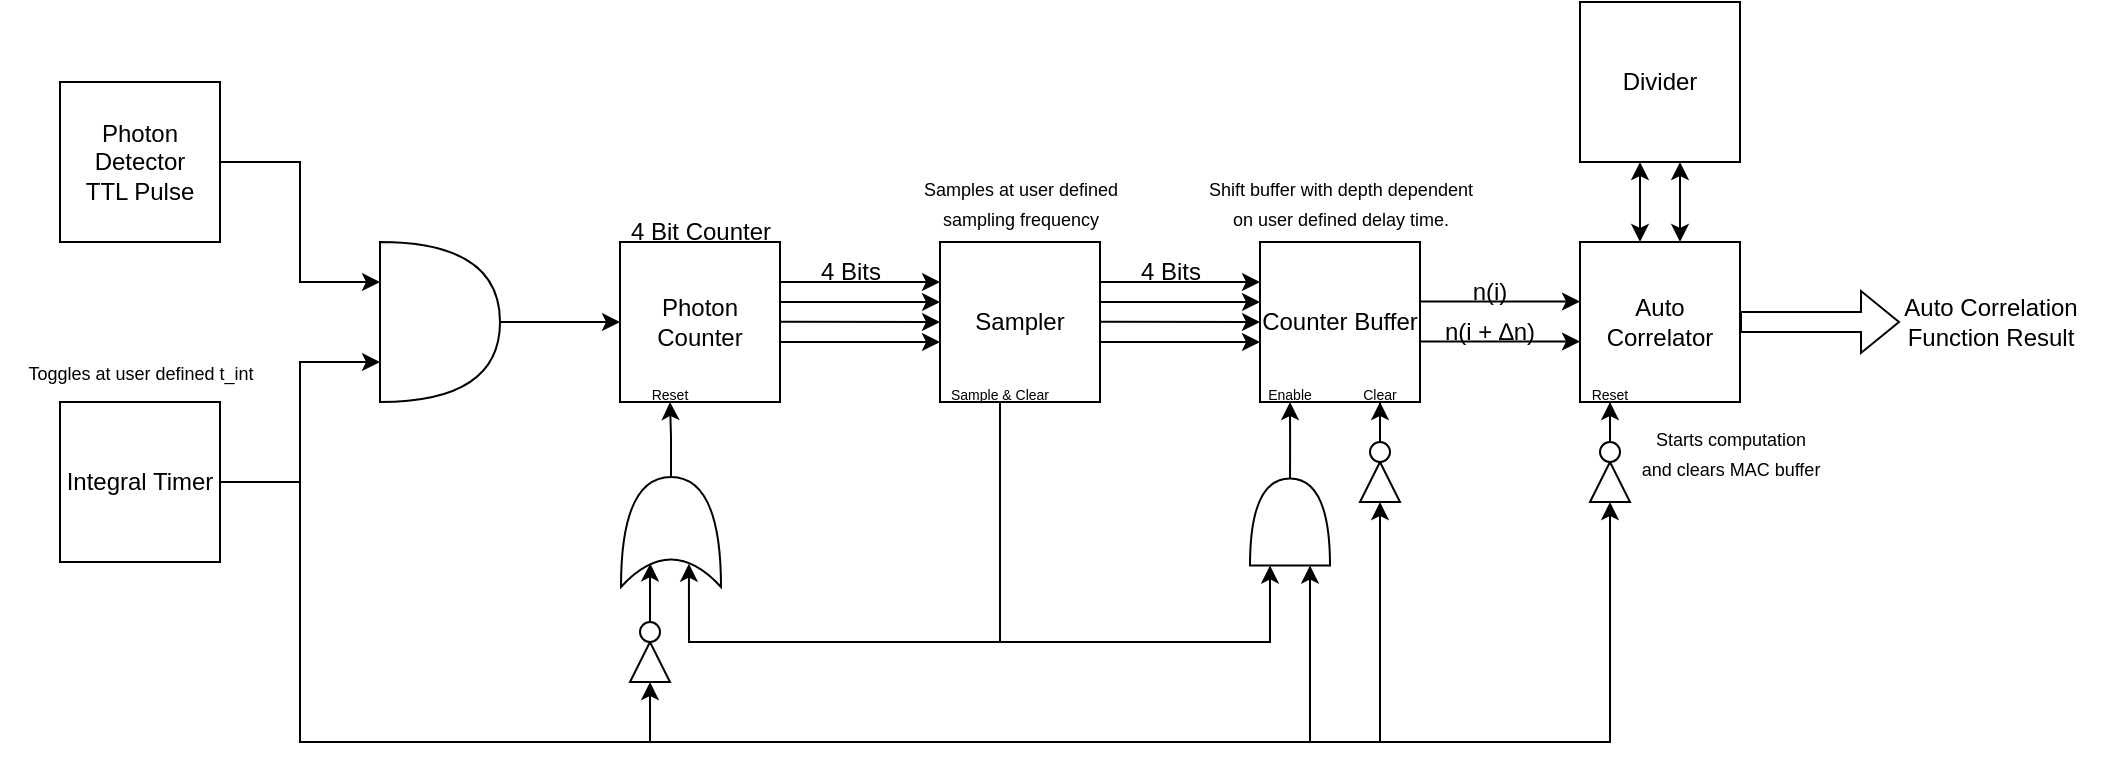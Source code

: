 <mxfile version="22.1.11" type="device">
  <diagram name="Page-1" id="xlXsPtHynixQ_r9z1U9C">
    <mxGraphModel dx="2223" dy="1035" grid="1" gridSize="10" guides="1" tooltips="1" connect="1" arrows="1" fold="1" page="1" pageScale="1" pageWidth="850" pageHeight="1100" math="0" shadow="0">
      <root>
        <mxCell id="0" />
        <mxCell id="1" parent="0" />
        <mxCell id="gtplR2eArWxR18rs3_kr-1" value="Auto Correlator" style="whiteSpace=wrap;html=1;aspect=fixed;" vertex="1" parent="1">
          <mxGeometry x="760" y="400" width="80" height="80" as="geometry" />
        </mxCell>
        <mxCell id="gtplR2eArWxR18rs3_kr-3" value="Counter Buffer" style="whiteSpace=wrap;html=1;aspect=fixed;" vertex="1" parent="1">
          <mxGeometry x="600" y="400" width="80" height="80" as="geometry" />
        </mxCell>
        <mxCell id="gtplR2eArWxR18rs3_kr-4" value="Divider" style="whiteSpace=wrap;html=1;aspect=fixed;" vertex="1" parent="1">
          <mxGeometry x="760" y="280" width="80" height="80" as="geometry" />
        </mxCell>
        <mxCell id="gtplR2eArWxR18rs3_kr-28" style="edgeStyle=orthogonalEdgeStyle;rounded=0;orthogonalLoop=1;jettySize=auto;html=1;entryX=0;entryY=0.5;entryDx=0;entryDy=0;" edge="1" parent="1" target="gtplR2eArWxR18rs3_kr-19">
          <mxGeometry relative="1" as="geometry">
            <mxPoint x="90" y="520.0" as="sourcePoint" />
            <Array as="points">
              <mxPoint x="120" y="520" />
              <mxPoint x="120" y="650" />
              <mxPoint x="295" y="650" />
            </Array>
          </mxGeometry>
        </mxCell>
        <mxCell id="gtplR2eArWxR18rs3_kr-56" style="edgeStyle=orthogonalEdgeStyle;rounded=0;orthogonalLoop=1;jettySize=auto;html=1;entryX=0;entryY=0.75;entryDx=0;entryDy=0;entryPerimeter=0;" edge="1" parent="1" source="gtplR2eArWxR18rs3_kr-5" target="gtplR2eArWxR18rs3_kr-48">
          <mxGeometry relative="1" as="geometry">
            <mxPoint x="460" y="680" as="targetPoint" />
            <Array as="points">
              <mxPoint x="120" y="520" />
              <mxPoint x="120" y="650" />
              <mxPoint x="625" y="650" />
            </Array>
          </mxGeometry>
        </mxCell>
        <mxCell id="gtplR2eArWxR18rs3_kr-5" value="Integral Timer" style="whiteSpace=wrap;html=1;aspect=fixed;" vertex="1" parent="1">
          <mxGeometry y="480" width="80" height="80" as="geometry" />
        </mxCell>
        <mxCell id="gtplR2eArWxR18rs3_kr-7" value="Photon Counter" style="whiteSpace=wrap;html=1;aspect=fixed;" vertex="1" parent="1">
          <mxGeometry x="280" y="400" width="80" height="80" as="geometry" />
        </mxCell>
        <mxCell id="gtplR2eArWxR18rs3_kr-8" value="Sampler" style="whiteSpace=wrap;html=1;aspect=fixed;" vertex="1" parent="1">
          <mxGeometry x="440" y="400" width="80" height="80" as="geometry" />
        </mxCell>
        <mxCell id="gtplR2eArWxR18rs3_kr-13" style="edgeStyle=orthogonalEdgeStyle;rounded=0;orthogonalLoop=1;jettySize=auto;html=1;" edge="1" parent="1" source="gtplR2eArWxR18rs3_kr-9" target="gtplR2eArWxR18rs3_kr-7">
          <mxGeometry relative="1" as="geometry" />
        </mxCell>
        <mxCell id="gtplR2eArWxR18rs3_kr-9" value="" style="shape=or;whiteSpace=wrap;html=1;" vertex="1" parent="1">
          <mxGeometry x="160" y="400" width="60" height="80" as="geometry" />
        </mxCell>
        <mxCell id="gtplR2eArWxR18rs3_kr-10" value="Photon Detector&lt;br&gt;TTL Pulse" style="whiteSpace=wrap;html=1;" vertex="1" parent="1">
          <mxGeometry y="320" width="80" height="80" as="geometry" />
        </mxCell>
        <mxCell id="gtplR2eArWxR18rs3_kr-11" style="edgeStyle=orthogonalEdgeStyle;rounded=0;orthogonalLoop=1;jettySize=auto;html=1;entryX=0;entryY=0.25;entryDx=0;entryDy=0;entryPerimeter=0;" edge="1" parent="1" source="gtplR2eArWxR18rs3_kr-10" target="gtplR2eArWxR18rs3_kr-9">
          <mxGeometry relative="1" as="geometry" />
        </mxCell>
        <mxCell id="gtplR2eArWxR18rs3_kr-12" style="edgeStyle=orthogonalEdgeStyle;rounded=0;orthogonalLoop=1;jettySize=auto;html=1;entryX=0;entryY=0.75;entryDx=0;entryDy=0;entryPerimeter=0;" edge="1" parent="1" source="gtplR2eArWxR18rs3_kr-5" target="gtplR2eArWxR18rs3_kr-9">
          <mxGeometry relative="1" as="geometry" />
        </mxCell>
        <mxCell id="gtplR2eArWxR18rs3_kr-17" style="edgeStyle=orthogonalEdgeStyle;rounded=0;orthogonalLoop=1;jettySize=auto;html=1;entryX=0.5;entryY=1;entryDx=0;entryDy=0;" edge="1" parent="1" source="gtplR2eArWxR18rs3_kr-15" target="gtplR2eArWxR18rs3_kr-16">
          <mxGeometry relative="1" as="geometry" />
        </mxCell>
        <mxCell id="gtplR2eArWxR18rs3_kr-15" value="" style="shape=xor;whiteSpace=wrap;html=1;rotation=-90;" vertex="1" parent="1">
          <mxGeometry x="278" y="520" width="55" height="50" as="geometry" />
        </mxCell>
        <mxCell id="gtplR2eArWxR18rs3_kr-16" value="&lt;font style=&quot;font-size: 7px;&quot;&gt;Reset&lt;/font&gt;" style="text;html=1;strokeColor=none;fillColor=none;align=center;verticalAlign=middle;whiteSpace=wrap;rounded=0;" vertex="1" parent="1">
          <mxGeometry x="295" y="470" width="20" height="10" as="geometry" />
        </mxCell>
        <mxCell id="gtplR2eArWxR18rs3_kr-19" value="" style="triangle;whiteSpace=wrap;html=1;rotation=-90;" vertex="1" parent="1">
          <mxGeometry x="285" y="600" width="20" height="20" as="geometry" />
        </mxCell>
        <mxCell id="gtplR2eArWxR18rs3_kr-22" value="" style="ellipse;whiteSpace=wrap;html=1;aspect=fixed;" vertex="1" parent="1">
          <mxGeometry x="290" y="590" width="10" height="10" as="geometry" />
        </mxCell>
        <mxCell id="gtplR2eArWxR18rs3_kr-29" style="edgeStyle=orthogonalEdgeStyle;rounded=0;orthogonalLoop=1;jettySize=auto;html=1;entryX=0.214;entryY=0.293;entryDx=0;entryDy=0;entryPerimeter=0;" edge="1" parent="1" source="gtplR2eArWxR18rs3_kr-22" target="gtplR2eArWxR18rs3_kr-15">
          <mxGeometry relative="1" as="geometry" />
        </mxCell>
        <mxCell id="gtplR2eArWxR18rs3_kr-32" value="" style="endArrow=classic;html=1;rounded=0;" edge="1" parent="1">
          <mxGeometry width="50" height="50" relative="1" as="geometry">
            <mxPoint x="360" y="420" as="sourcePoint" />
            <mxPoint x="440" y="420" as="targetPoint" />
          </mxGeometry>
        </mxCell>
        <mxCell id="gtplR2eArWxR18rs3_kr-33" value="" style="endArrow=classic;html=1;rounded=0;" edge="1" parent="1">
          <mxGeometry width="50" height="50" relative="1" as="geometry">
            <mxPoint x="360" y="430" as="sourcePoint" />
            <mxPoint x="440" y="430" as="targetPoint" />
          </mxGeometry>
        </mxCell>
        <mxCell id="gtplR2eArWxR18rs3_kr-34" value="" style="endArrow=classic;html=1;rounded=0;" edge="1" parent="1">
          <mxGeometry width="50" height="50" relative="1" as="geometry">
            <mxPoint x="360" y="439.87" as="sourcePoint" />
            <mxPoint x="440" y="440" as="targetPoint" />
          </mxGeometry>
        </mxCell>
        <mxCell id="gtplR2eArWxR18rs3_kr-35" value="" style="endArrow=classic;html=1;rounded=0;" edge="1" parent="1">
          <mxGeometry width="50" height="50" relative="1" as="geometry">
            <mxPoint x="360" y="450" as="sourcePoint" />
            <mxPoint x="440" y="450" as="targetPoint" />
          </mxGeometry>
        </mxCell>
        <mxCell id="gtplR2eArWxR18rs3_kr-36" value="4 Bits" style="text;html=1;align=center;verticalAlign=middle;resizable=0;points=[];autosize=1;strokeColor=none;fillColor=none;" vertex="1" parent="1">
          <mxGeometry x="370" y="400" width="50" height="30" as="geometry" />
        </mxCell>
        <mxCell id="gtplR2eArWxR18rs3_kr-37" value="4 Bit Counter" style="text;html=1;align=center;verticalAlign=middle;resizable=0;points=[];autosize=1;strokeColor=none;fillColor=none;" vertex="1" parent="1">
          <mxGeometry x="275" y="380" width="90" height="30" as="geometry" />
        </mxCell>
        <mxCell id="gtplR2eArWxR18rs3_kr-39" style="edgeStyle=orthogonalEdgeStyle;rounded=0;orthogonalLoop=1;jettySize=auto;html=1;entryX=0.212;entryY=0.679;entryDx=0;entryDy=0;entryPerimeter=0;" edge="1" parent="1" source="gtplR2eArWxR18rs3_kr-38" target="gtplR2eArWxR18rs3_kr-15">
          <mxGeometry relative="1" as="geometry">
            <mxPoint x="470" y="600" as="targetPoint" />
            <Array as="points">
              <mxPoint x="470" y="600" />
              <mxPoint x="315" y="600" />
            </Array>
          </mxGeometry>
        </mxCell>
        <mxCell id="gtplR2eArWxR18rs3_kr-52" style="edgeStyle=orthogonalEdgeStyle;rounded=0;orthogonalLoop=1;jettySize=auto;html=1;entryX=0;entryY=0.25;entryDx=0;entryDy=0;entryPerimeter=0;" edge="1" parent="1" source="gtplR2eArWxR18rs3_kr-38" target="gtplR2eArWxR18rs3_kr-48">
          <mxGeometry relative="1" as="geometry">
            <mxPoint x="550" y="620" as="targetPoint" />
            <Array as="points">
              <mxPoint x="470" y="600" />
              <mxPoint x="605" y="600" />
            </Array>
          </mxGeometry>
        </mxCell>
        <mxCell id="gtplR2eArWxR18rs3_kr-38" value="&lt;font style=&quot;font-size: 7px;&quot;&gt;Sample &amp;amp; Clear&lt;/font&gt;" style="text;html=1;strokeColor=none;fillColor=none;align=center;verticalAlign=middle;whiteSpace=wrap;rounded=0;" vertex="1" parent="1">
          <mxGeometry x="440" y="470" width="60" height="10" as="geometry" />
        </mxCell>
        <mxCell id="gtplR2eArWxR18rs3_kr-42" value="" style="endArrow=classic;html=1;rounded=0;" edge="1" parent="1">
          <mxGeometry width="50" height="50" relative="1" as="geometry">
            <mxPoint x="520" y="420" as="sourcePoint" />
            <mxPoint x="600" y="420" as="targetPoint" />
          </mxGeometry>
        </mxCell>
        <mxCell id="gtplR2eArWxR18rs3_kr-43" value="" style="endArrow=classic;html=1;rounded=0;" edge="1" parent="1">
          <mxGeometry width="50" height="50" relative="1" as="geometry">
            <mxPoint x="520" y="430" as="sourcePoint" />
            <mxPoint x="600" y="430" as="targetPoint" />
          </mxGeometry>
        </mxCell>
        <mxCell id="gtplR2eArWxR18rs3_kr-44" value="" style="endArrow=classic;html=1;rounded=0;" edge="1" parent="1">
          <mxGeometry width="50" height="50" relative="1" as="geometry">
            <mxPoint x="520" y="439.87" as="sourcePoint" />
            <mxPoint x="600" y="440" as="targetPoint" />
          </mxGeometry>
        </mxCell>
        <mxCell id="gtplR2eArWxR18rs3_kr-45" value="" style="endArrow=classic;html=1;rounded=0;" edge="1" parent="1">
          <mxGeometry width="50" height="50" relative="1" as="geometry">
            <mxPoint x="520" y="450" as="sourcePoint" />
            <mxPoint x="600" y="450" as="targetPoint" />
          </mxGeometry>
        </mxCell>
        <mxCell id="gtplR2eArWxR18rs3_kr-46" value="4 Bits" style="text;html=1;align=center;verticalAlign=middle;resizable=0;points=[];autosize=1;strokeColor=none;fillColor=none;" vertex="1" parent="1">
          <mxGeometry x="530" y="400" width="50" height="30" as="geometry" />
        </mxCell>
        <mxCell id="gtplR2eArWxR18rs3_kr-47" value="&lt;font style=&quot;font-size: 7px;&quot;&gt;Enable&lt;/font&gt;" style="text;html=1;strokeColor=none;fillColor=none;align=center;verticalAlign=middle;whiteSpace=wrap;rounded=0;" vertex="1" parent="1">
          <mxGeometry x="600" y="470" width="30" height="10" as="geometry" />
        </mxCell>
        <mxCell id="gtplR2eArWxR18rs3_kr-50" style="edgeStyle=orthogonalEdgeStyle;rounded=0;orthogonalLoop=1;jettySize=auto;html=1;entryX=0.5;entryY=1;entryDx=0;entryDy=0;" edge="1" parent="1" source="gtplR2eArWxR18rs3_kr-48" target="gtplR2eArWxR18rs3_kr-47">
          <mxGeometry relative="1" as="geometry" />
        </mxCell>
        <mxCell id="gtplR2eArWxR18rs3_kr-48" value="" style="shape=or;whiteSpace=wrap;html=1;rotation=-90;" vertex="1" parent="1">
          <mxGeometry x="593.25" y="520" width="43.5" height="40" as="geometry" />
        </mxCell>
        <mxCell id="gtplR2eArWxR18rs3_kr-61" style="edgeStyle=orthogonalEdgeStyle;rounded=0;orthogonalLoop=1;jettySize=auto;html=1;" edge="1" parent="1" target="gtplR2eArWxR18rs3_kr-57">
          <mxGeometry relative="1" as="geometry">
            <mxPoint x="620" y="650" as="sourcePoint" />
            <Array as="points">
              <mxPoint x="660" y="650" />
            </Array>
          </mxGeometry>
        </mxCell>
        <mxCell id="gtplR2eArWxR18rs3_kr-57" value="" style="triangle;whiteSpace=wrap;html=1;rotation=-90;" vertex="1" parent="1">
          <mxGeometry x="650" y="510" width="20" height="20" as="geometry" />
        </mxCell>
        <mxCell id="gtplR2eArWxR18rs3_kr-60" style="edgeStyle=orthogonalEdgeStyle;rounded=0;orthogonalLoop=1;jettySize=auto;html=1;entryX=0.5;entryY=1;entryDx=0;entryDy=0;" edge="1" parent="1" source="gtplR2eArWxR18rs3_kr-58" target="gtplR2eArWxR18rs3_kr-59">
          <mxGeometry relative="1" as="geometry" />
        </mxCell>
        <mxCell id="gtplR2eArWxR18rs3_kr-58" value="" style="ellipse;whiteSpace=wrap;html=1;aspect=fixed;" vertex="1" parent="1">
          <mxGeometry x="655" y="500" width="10" height="10" as="geometry" />
        </mxCell>
        <mxCell id="gtplR2eArWxR18rs3_kr-59" value="&lt;font style=&quot;font-size: 7px;&quot;&gt;Clear&lt;/font&gt;" style="text;html=1;strokeColor=none;fillColor=none;align=center;verticalAlign=middle;whiteSpace=wrap;rounded=0;" vertex="1" parent="1">
          <mxGeometry x="645" y="470" width="30" height="10" as="geometry" />
        </mxCell>
        <mxCell id="gtplR2eArWxR18rs3_kr-62" value="" style="endArrow=classic;html=1;rounded=0;" edge="1" parent="1">
          <mxGeometry width="50" height="50" relative="1" as="geometry">
            <mxPoint x="680" y="429.76" as="sourcePoint" />
            <mxPoint x="760" y="429.76" as="targetPoint" />
          </mxGeometry>
        </mxCell>
        <mxCell id="gtplR2eArWxR18rs3_kr-63" value="" style="endArrow=classic;html=1;rounded=0;" edge="1" parent="1">
          <mxGeometry width="50" height="50" relative="1" as="geometry">
            <mxPoint x="680" y="449.76" as="sourcePoint" />
            <mxPoint x="760" y="449.76" as="targetPoint" />
          </mxGeometry>
        </mxCell>
        <mxCell id="gtplR2eArWxR18rs3_kr-66" value="n(i)" style="text;html=1;strokeColor=none;fillColor=none;align=center;verticalAlign=middle;whiteSpace=wrap;rounded=0;" vertex="1" parent="1">
          <mxGeometry x="700" y="419.76" width="30" height="10" as="geometry" />
        </mxCell>
        <mxCell id="gtplR2eArWxR18rs3_kr-67" value="n(i + ∆n)" style="text;html=1;strokeColor=none;fillColor=none;align=center;verticalAlign=middle;whiteSpace=wrap;rounded=0;" vertex="1" parent="1">
          <mxGeometry x="690" y="439.76" width="50" height="10" as="geometry" />
        </mxCell>
        <mxCell id="gtplR2eArWxR18rs3_kr-68" value="&lt;font style=&quot;font-size: 7px;&quot;&gt;Reset&lt;/font&gt;" style="text;html=1;strokeColor=none;fillColor=none;align=center;verticalAlign=middle;whiteSpace=wrap;rounded=0;" vertex="1" parent="1">
          <mxGeometry x="760" y="470" width="30" height="10" as="geometry" />
        </mxCell>
        <mxCell id="gtplR2eArWxR18rs3_kr-73" style="edgeStyle=orthogonalEdgeStyle;rounded=0;orthogonalLoop=1;jettySize=auto;html=1;" edge="1" parent="1" target="gtplR2eArWxR18rs3_kr-70">
          <mxGeometry relative="1" as="geometry">
            <mxPoint x="660" y="650" as="sourcePoint" />
            <Array as="points">
              <mxPoint x="775" y="650" />
            </Array>
          </mxGeometry>
        </mxCell>
        <mxCell id="gtplR2eArWxR18rs3_kr-70" value="" style="triangle;whiteSpace=wrap;html=1;rotation=-90;" vertex="1" parent="1">
          <mxGeometry x="765" y="510" width="20" height="20" as="geometry" />
        </mxCell>
        <mxCell id="gtplR2eArWxR18rs3_kr-72" style="edgeStyle=orthogonalEdgeStyle;rounded=0;orthogonalLoop=1;jettySize=auto;html=1;entryX=0.5;entryY=1;entryDx=0;entryDy=0;" edge="1" parent="1" source="gtplR2eArWxR18rs3_kr-71" target="gtplR2eArWxR18rs3_kr-68">
          <mxGeometry relative="1" as="geometry" />
        </mxCell>
        <mxCell id="gtplR2eArWxR18rs3_kr-71" value="" style="ellipse;whiteSpace=wrap;html=1;aspect=fixed;" vertex="1" parent="1">
          <mxGeometry x="770" y="500" width="10" height="10" as="geometry" />
        </mxCell>
        <mxCell id="gtplR2eArWxR18rs3_kr-74" value="" style="endArrow=classic;startArrow=classic;html=1;rounded=0;exitX=0.25;exitY=0;exitDx=0;exitDy=0;entryX=0.25;entryY=1;entryDx=0;entryDy=0;" edge="1" parent="1">
          <mxGeometry width="50" height="50" relative="1" as="geometry">
            <mxPoint x="790" y="400" as="sourcePoint" />
            <mxPoint x="790" y="360" as="targetPoint" />
          </mxGeometry>
        </mxCell>
        <mxCell id="gtplR2eArWxR18rs3_kr-75" value="" style="endArrow=classic;startArrow=classic;html=1;rounded=0;exitX=0.25;exitY=0;exitDx=0;exitDy=0;entryX=0.25;entryY=1;entryDx=0;entryDy=0;" edge="1" parent="1">
          <mxGeometry width="50" height="50" relative="1" as="geometry">
            <mxPoint x="810" y="400" as="sourcePoint" />
            <mxPoint x="810" y="360" as="targetPoint" />
          </mxGeometry>
        </mxCell>
        <mxCell id="gtplR2eArWxR18rs3_kr-76" value="" style="shape=flexArrow;endArrow=classic;html=1;rounded=0;exitX=1;exitY=0.5;exitDx=0;exitDy=0;" edge="1" parent="1" source="gtplR2eArWxR18rs3_kr-1">
          <mxGeometry width="50" height="50" relative="1" as="geometry">
            <mxPoint x="870" y="450" as="sourcePoint" />
            <mxPoint x="920" y="440" as="targetPoint" />
          </mxGeometry>
        </mxCell>
        <mxCell id="gtplR2eArWxR18rs3_kr-77" value="Auto Correlation &lt;br&gt;Function Result" style="text;html=1;align=center;verticalAlign=middle;resizable=0;points=[];autosize=1;strokeColor=none;fillColor=none;" vertex="1" parent="1">
          <mxGeometry x="910" y="420" width="110" height="40" as="geometry" />
        </mxCell>
        <mxCell id="gtplR2eArWxR18rs3_kr-78" value="&lt;font style=&quot;font-size: 9px;&quot;&gt;Samples at user defined&lt;br&gt;sampling frequency&lt;br&gt;&lt;/font&gt;" style="text;html=1;align=center;verticalAlign=middle;resizable=0;points=[];autosize=1;strokeColor=none;fillColor=none;" vertex="1" parent="1">
          <mxGeometry x="420" y="360" width="120" height="40" as="geometry" />
        </mxCell>
        <mxCell id="gtplR2eArWxR18rs3_kr-79" value="&lt;font style=&quot;font-size: 9px;&quot;&gt;Toggles at user defined t_int&lt;br&gt;&lt;/font&gt;" style="text;html=1;align=center;verticalAlign=middle;resizable=0;points=[];autosize=1;strokeColor=none;fillColor=none;" vertex="1" parent="1">
          <mxGeometry x="-30" y="450" width="140" height="30" as="geometry" />
        </mxCell>
        <mxCell id="gtplR2eArWxR18rs3_kr-80" value="&lt;font style=&quot;font-size: 9px;&quot;&gt;Shift buffer with depth dependent&lt;br&gt;on user defined delay time.&lt;br&gt;&lt;/font&gt;" style="text;html=1;align=center;verticalAlign=middle;resizable=0;points=[];autosize=1;strokeColor=none;fillColor=none;" vertex="1" parent="1">
          <mxGeometry x="560" y="360" width="160" height="40" as="geometry" />
        </mxCell>
        <mxCell id="gtplR2eArWxR18rs3_kr-81" value="&lt;font style=&quot;font-size: 9px;&quot;&gt;Starts computation &lt;br&gt;and clears MAC buffer&lt;br&gt;&lt;/font&gt;" style="text;html=1;align=center;verticalAlign=middle;resizable=0;points=[];autosize=1;strokeColor=none;fillColor=none;" vertex="1" parent="1">
          <mxGeometry x="780" y="485" width="110" height="40" as="geometry" />
        </mxCell>
      </root>
    </mxGraphModel>
  </diagram>
</mxfile>
